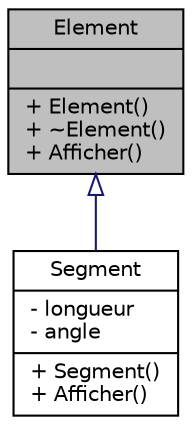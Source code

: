 digraph "Element"
{
  edge [fontname="Helvetica",fontsize="10",labelfontname="Helvetica",labelfontsize="10"];
  node [fontname="Helvetica",fontsize="10",shape=record];
  Node0 [label="{Element\n||+ Element()\l+ ~Element()\l+ Afficher()\l}",height=0.2,width=0.4,color="black", fillcolor="grey75", style="filled", fontcolor="black"];
  Node0 -> Node1 [dir="back",color="midnightblue",fontsize="10",style="solid",arrowtail="onormal",fontname="Helvetica"];
  Node1 [label="{Segment\n|- longueur\l- angle\l|+ Segment()\l+ Afficher()\l}",height=0.2,width=0.4,color="black", fillcolor="white", style="filled",URL="$class_segment.html"];
}
